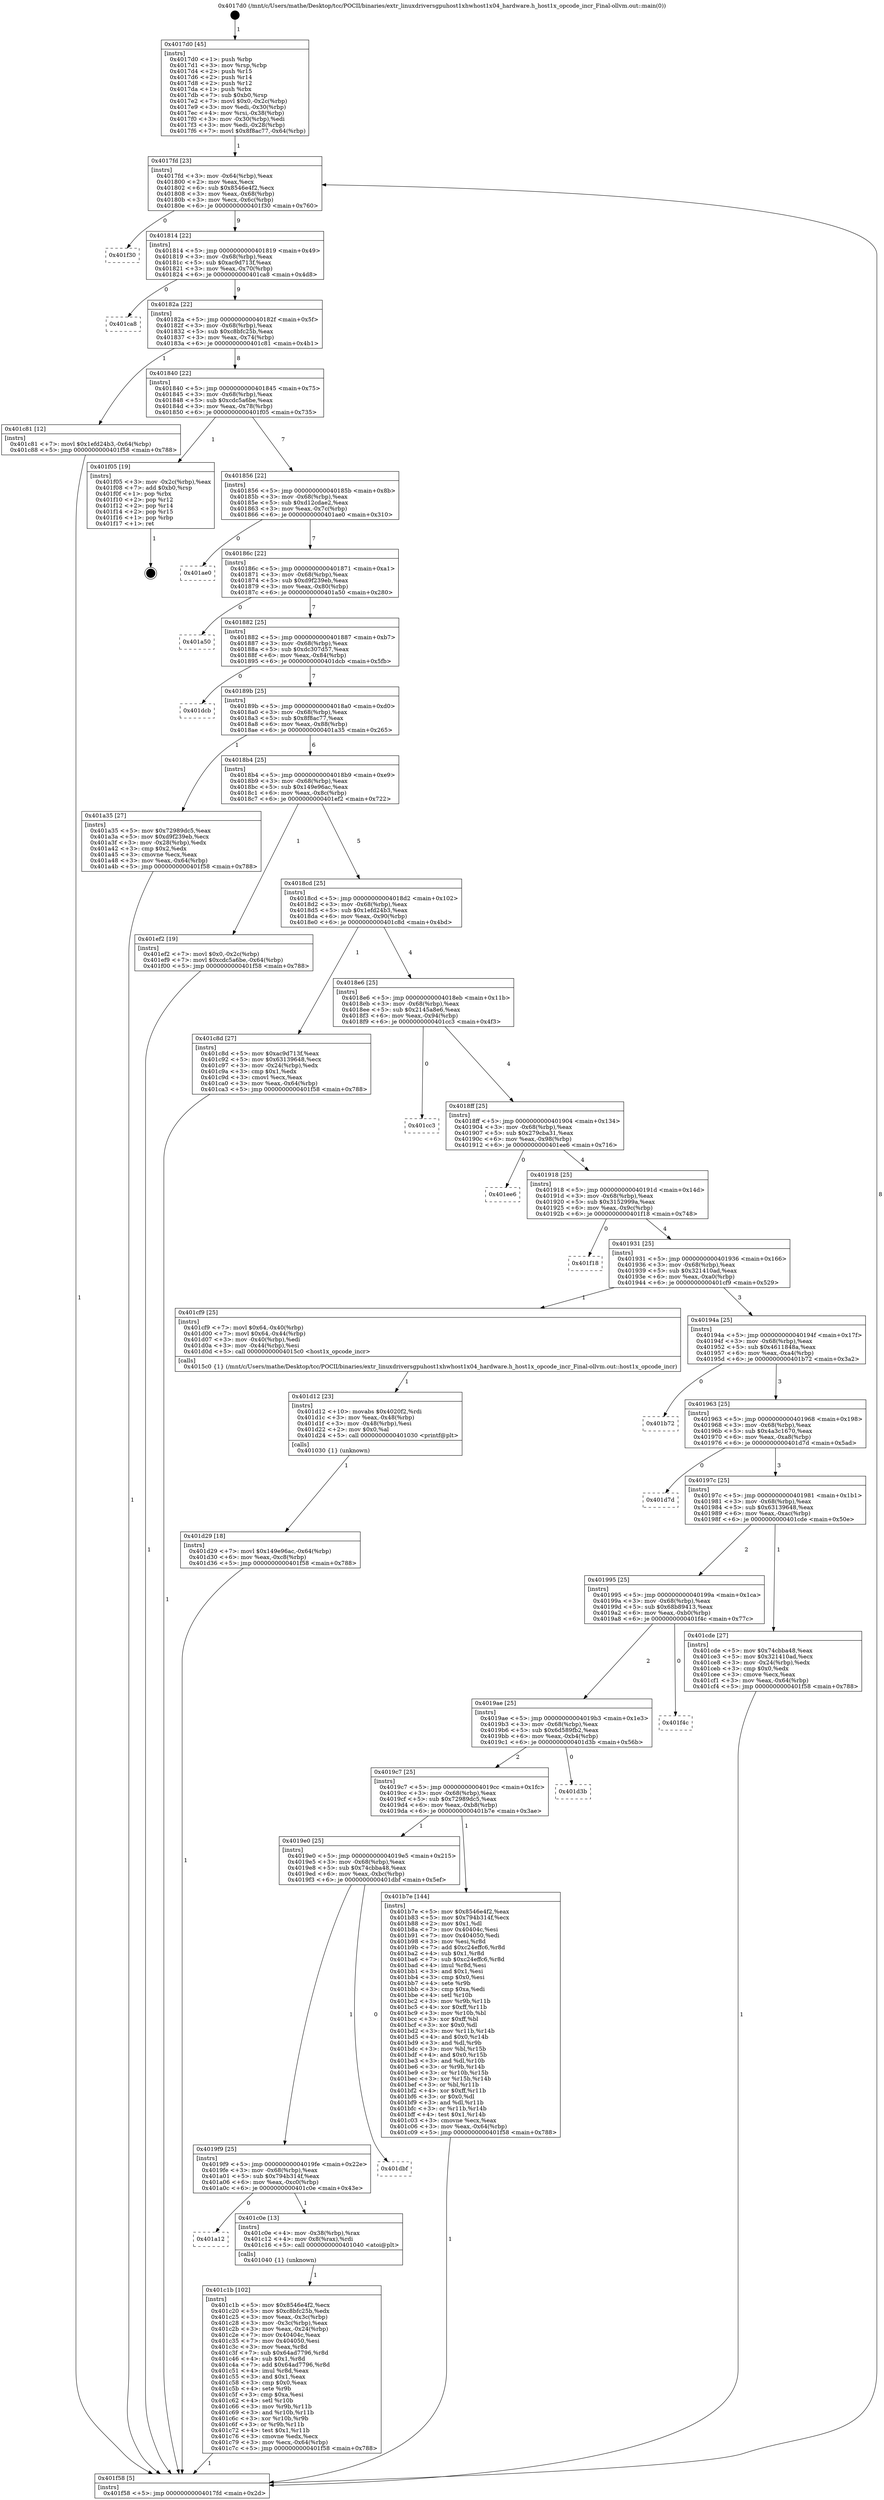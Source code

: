 digraph "0x4017d0" {
  label = "0x4017d0 (/mnt/c/Users/mathe/Desktop/tcc/POCII/binaries/extr_linuxdriversgpuhost1xhwhost1x04_hardware.h_host1x_opcode_incr_Final-ollvm.out::main(0))"
  labelloc = "t"
  node[shape=record]

  Entry [label="",width=0.3,height=0.3,shape=circle,fillcolor=black,style=filled]
  "0x4017fd" [label="{
     0x4017fd [23]\l
     | [instrs]\l
     &nbsp;&nbsp;0x4017fd \<+3\>: mov -0x64(%rbp),%eax\l
     &nbsp;&nbsp;0x401800 \<+2\>: mov %eax,%ecx\l
     &nbsp;&nbsp;0x401802 \<+6\>: sub $0x8546e4f2,%ecx\l
     &nbsp;&nbsp;0x401808 \<+3\>: mov %eax,-0x68(%rbp)\l
     &nbsp;&nbsp;0x40180b \<+3\>: mov %ecx,-0x6c(%rbp)\l
     &nbsp;&nbsp;0x40180e \<+6\>: je 0000000000401f30 \<main+0x760\>\l
  }"]
  "0x401f30" [label="{
     0x401f30\l
  }", style=dashed]
  "0x401814" [label="{
     0x401814 [22]\l
     | [instrs]\l
     &nbsp;&nbsp;0x401814 \<+5\>: jmp 0000000000401819 \<main+0x49\>\l
     &nbsp;&nbsp;0x401819 \<+3\>: mov -0x68(%rbp),%eax\l
     &nbsp;&nbsp;0x40181c \<+5\>: sub $0xac9d713f,%eax\l
     &nbsp;&nbsp;0x401821 \<+3\>: mov %eax,-0x70(%rbp)\l
     &nbsp;&nbsp;0x401824 \<+6\>: je 0000000000401ca8 \<main+0x4d8\>\l
  }"]
  Exit [label="",width=0.3,height=0.3,shape=circle,fillcolor=black,style=filled,peripheries=2]
  "0x401ca8" [label="{
     0x401ca8\l
  }", style=dashed]
  "0x40182a" [label="{
     0x40182a [22]\l
     | [instrs]\l
     &nbsp;&nbsp;0x40182a \<+5\>: jmp 000000000040182f \<main+0x5f\>\l
     &nbsp;&nbsp;0x40182f \<+3\>: mov -0x68(%rbp),%eax\l
     &nbsp;&nbsp;0x401832 \<+5\>: sub $0xc8bfc25b,%eax\l
     &nbsp;&nbsp;0x401837 \<+3\>: mov %eax,-0x74(%rbp)\l
     &nbsp;&nbsp;0x40183a \<+6\>: je 0000000000401c81 \<main+0x4b1\>\l
  }"]
  "0x401d29" [label="{
     0x401d29 [18]\l
     | [instrs]\l
     &nbsp;&nbsp;0x401d29 \<+7\>: movl $0x149e96ac,-0x64(%rbp)\l
     &nbsp;&nbsp;0x401d30 \<+6\>: mov %eax,-0xc8(%rbp)\l
     &nbsp;&nbsp;0x401d36 \<+5\>: jmp 0000000000401f58 \<main+0x788\>\l
  }"]
  "0x401c81" [label="{
     0x401c81 [12]\l
     | [instrs]\l
     &nbsp;&nbsp;0x401c81 \<+7\>: movl $0x1efd24b3,-0x64(%rbp)\l
     &nbsp;&nbsp;0x401c88 \<+5\>: jmp 0000000000401f58 \<main+0x788\>\l
  }"]
  "0x401840" [label="{
     0x401840 [22]\l
     | [instrs]\l
     &nbsp;&nbsp;0x401840 \<+5\>: jmp 0000000000401845 \<main+0x75\>\l
     &nbsp;&nbsp;0x401845 \<+3\>: mov -0x68(%rbp),%eax\l
     &nbsp;&nbsp;0x401848 \<+5\>: sub $0xcdc5a6be,%eax\l
     &nbsp;&nbsp;0x40184d \<+3\>: mov %eax,-0x78(%rbp)\l
     &nbsp;&nbsp;0x401850 \<+6\>: je 0000000000401f05 \<main+0x735\>\l
  }"]
  "0x401d12" [label="{
     0x401d12 [23]\l
     | [instrs]\l
     &nbsp;&nbsp;0x401d12 \<+10\>: movabs $0x4020f2,%rdi\l
     &nbsp;&nbsp;0x401d1c \<+3\>: mov %eax,-0x48(%rbp)\l
     &nbsp;&nbsp;0x401d1f \<+3\>: mov -0x48(%rbp),%esi\l
     &nbsp;&nbsp;0x401d22 \<+2\>: mov $0x0,%al\l
     &nbsp;&nbsp;0x401d24 \<+5\>: call 0000000000401030 \<printf@plt\>\l
     | [calls]\l
     &nbsp;&nbsp;0x401030 \{1\} (unknown)\l
  }"]
  "0x401f05" [label="{
     0x401f05 [19]\l
     | [instrs]\l
     &nbsp;&nbsp;0x401f05 \<+3\>: mov -0x2c(%rbp),%eax\l
     &nbsp;&nbsp;0x401f08 \<+7\>: add $0xb0,%rsp\l
     &nbsp;&nbsp;0x401f0f \<+1\>: pop %rbx\l
     &nbsp;&nbsp;0x401f10 \<+2\>: pop %r12\l
     &nbsp;&nbsp;0x401f12 \<+2\>: pop %r14\l
     &nbsp;&nbsp;0x401f14 \<+2\>: pop %r15\l
     &nbsp;&nbsp;0x401f16 \<+1\>: pop %rbp\l
     &nbsp;&nbsp;0x401f17 \<+1\>: ret\l
  }"]
  "0x401856" [label="{
     0x401856 [22]\l
     | [instrs]\l
     &nbsp;&nbsp;0x401856 \<+5\>: jmp 000000000040185b \<main+0x8b\>\l
     &nbsp;&nbsp;0x40185b \<+3\>: mov -0x68(%rbp),%eax\l
     &nbsp;&nbsp;0x40185e \<+5\>: sub $0xd12cdae2,%eax\l
     &nbsp;&nbsp;0x401863 \<+3\>: mov %eax,-0x7c(%rbp)\l
     &nbsp;&nbsp;0x401866 \<+6\>: je 0000000000401ae0 \<main+0x310\>\l
  }"]
  "0x401c1b" [label="{
     0x401c1b [102]\l
     | [instrs]\l
     &nbsp;&nbsp;0x401c1b \<+5\>: mov $0x8546e4f2,%ecx\l
     &nbsp;&nbsp;0x401c20 \<+5\>: mov $0xc8bfc25b,%edx\l
     &nbsp;&nbsp;0x401c25 \<+3\>: mov %eax,-0x3c(%rbp)\l
     &nbsp;&nbsp;0x401c28 \<+3\>: mov -0x3c(%rbp),%eax\l
     &nbsp;&nbsp;0x401c2b \<+3\>: mov %eax,-0x24(%rbp)\l
     &nbsp;&nbsp;0x401c2e \<+7\>: mov 0x40404c,%eax\l
     &nbsp;&nbsp;0x401c35 \<+7\>: mov 0x404050,%esi\l
     &nbsp;&nbsp;0x401c3c \<+3\>: mov %eax,%r8d\l
     &nbsp;&nbsp;0x401c3f \<+7\>: sub $0x64ad7796,%r8d\l
     &nbsp;&nbsp;0x401c46 \<+4\>: sub $0x1,%r8d\l
     &nbsp;&nbsp;0x401c4a \<+7\>: add $0x64ad7796,%r8d\l
     &nbsp;&nbsp;0x401c51 \<+4\>: imul %r8d,%eax\l
     &nbsp;&nbsp;0x401c55 \<+3\>: and $0x1,%eax\l
     &nbsp;&nbsp;0x401c58 \<+3\>: cmp $0x0,%eax\l
     &nbsp;&nbsp;0x401c5b \<+4\>: sete %r9b\l
     &nbsp;&nbsp;0x401c5f \<+3\>: cmp $0xa,%esi\l
     &nbsp;&nbsp;0x401c62 \<+4\>: setl %r10b\l
     &nbsp;&nbsp;0x401c66 \<+3\>: mov %r9b,%r11b\l
     &nbsp;&nbsp;0x401c69 \<+3\>: and %r10b,%r11b\l
     &nbsp;&nbsp;0x401c6c \<+3\>: xor %r10b,%r9b\l
     &nbsp;&nbsp;0x401c6f \<+3\>: or %r9b,%r11b\l
     &nbsp;&nbsp;0x401c72 \<+4\>: test $0x1,%r11b\l
     &nbsp;&nbsp;0x401c76 \<+3\>: cmovne %edx,%ecx\l
     &nbsp;&nbsp;0x401c79 \<+3\>: mov %ecx,-0x64(%rbp)\l
     &nbsp;&nbsp;0x401c7c \<+5\>: jmp 0000000000401f58 \<main+0x788\>\l
  }"]
  "0x401ae0" [label="{
     0x401ae0\l
  }", style=dashed]
  "0x40186c" [label="{
     0x40186c [22]\l
     | [instrs]\l
     &nbsp;&nbsp;0x40186c \<+5\>: jmp 0000000000401871 \<main+0xa1\>\l
     &nbsp;&nbsp;0x401871 \<+3\>: mov -0x68(%rbp),%eax\l
     &nbsp;&nbsp;0x401874 \<+5\>: sub $0xd9f239eb,%eax\l
     &nbsp;&nbsp;0x401879 \<+3\>: mov %eax,-0x80(%rbp)\l
     &nbsp;&nbsp;0x40187c \<+6\>: je 0000000000401a50 \<main+0x280\>\l
  }"]
  "0x401a12" [label="{
     0x401a12\l
  }", style=dashed]
  "0x401a50" [label="{
     0x401a50\l
  }", style=dashed]
  "0x401882" [label="{
     0x401882 [25]\l
     | [instrs]\l
     &nbsp;&nbsp;0x401882 \<+5\>: jmp 0000000000401887 \<main+0xb7\>\l
     &nbsp;&nbsp;0x401887 \<+3\>: mov -0x68(%rbp),%eax\l
     &nbsp;&nbsp;0x40188a \<+5\>: sub $0xdc307d57,%eax\l
     &nbsp;&nbsp;0x40188f \<+6\>: mov %eax,-0x84(%rbp)\l
     &nbsp;&nbsp;0x401895 \<+6\>: je 0000000000401dcb \<main+0x5fb\>\l
  }"]
  "0x401c0e" [label="{
     0x401c0e [13]\l
     | [instrs]\l
     &nbsp;&nbsp;0x401c0e \<+4\>: mov -0x38(%rbp),%rax\l
     &nbsp;&nbsp;0x401c12 \<+4\>: mov 0x8(%rax),%rdi\l
     &nbsp;&nbsp;0x401c16 \<+5\>: call 0000000000401040 \<atoi@plt\>\l
     | [calls]\l
     &nbsp;&nbsp;0x401040 \{1\} (unknown)\l
  }"]
  "0x401dcb" [label="{
     0x401dcb\l
  }", style=dashed]
  "0x40189b" [label="{
     0x40189b [25]\l
     | [instrs]\l
     &nbsp;&nbsp;0x40189b \<+5\>: jmp 00000000004018a0 \<main+0xd0\>\l
     &nbsp;&nbsp;0x4018a0 \<+3\>: mov -0x68(%rbp),%eax\l
     &nbsp;&nbsp;0x4018a3 \<+5\>: sub $0x8f8ac77,%eax\l
     &nbsp;&nbsp;0x4018a8 \<+6\>: mov %eax,-0x88(%rbp)\l
     &nbsp;&nbsp;0x4018ae \<+6\>: je 0000000000401a35 \<main+0x265\>\l
  }"]
  "0x4019f9" [label="{
     0x4019f9 [25]\l
     | [instrs]\l
     &nbsp;&nbsp;0x4019f9 \<+5\>: jmp 00000000004019fe \<main+0x22e\>\l
     &nbsp;&nbsp;0x4019fe \<+3\>: mov -0x68(%rbp),%eax\l
     &nbsp;&nbsp;0x401a01 \<+5\>: sub $0x794b314f,%eax\l
     &nbsp;&nbsp;0x401a06 \<+6\>: mov %eax,-0xc0(%rbp)\l
     &nbsp;&nbsp;0x401a0c \<+6\>: je 0000000000401c0e \<main+0x43e\>\l
  }"]
  "0x401a35" [label="{
     0x401a35 [27]\l
     | [instrs]\l
     &nbsp;&nbsp;0x401a35 \<+5\>: mov $0x72989dc5,%eax\l
     &nbsp;&nbsp;0x401a3a \<+5\>: mov $0xd9f239eb,%ecx\l
     &nbsp;&nbsp;0x401a3f \<+3\>: mov -0x28(%rbp),%edx\l
     &nbsp;&nbsp;0x401a42 \<+3\>: cmp $0x2,%edx\l
     &nbsp;&nbsp;0x401a45 \<+3\>: cmovne %ecx,%eax\l
     &nbsp;&nbsp;0x401a48 \<+3\>: mov %eax,-0x64(%rbp)\l
     &nbsp;&nbsp;0x401a4b \<+5\>: jmp 0000000000401f58 \<main+0x788\>\l
  }"]
  "0x4018b4" [label="{
     0x4018b4 [25]\l
     | [instrs]\l
     &nbsp;&nbsp;0x4018b4 \<+5\>: jmp 00000000004018b9 \<main+0xe9\>\l
     &nbsp;&nbsp;0x4018b9 \<+3\>: mov -0x68(%rbp),%eax\l
     &nbsp;&nbsp;0x4018bc \<+5\>: sub $0x149e96ac,%eax\l
     &nbsp;&nbsp;0x4018c1 \<+6\>: mov %eax,-0x8c(%rbp)\l
     &nbsp;&nbsp;0x4018c7 \<+6\>: je 0000000000401ef2 \<main+0x722\>\l
  }"]
  "0x401f58" [label="{
     0x401f58 [5]\l
     | [instrs]\l
     &nbsp;&nbsp;0x401f58 \<+5\>: jmp 00000000004017fd \<main+0x2d\>\l
  }"]
  "0x4017d0" [label="{
     0x4017d0 [45]\l
     | [instrs]\l
     &nbsp;&nbsp;0x4017d0 \<+1\>: push %rbp\l
     &nbsp;&nbsp;0x4017d1 \<+3\>: mov %rsp,%rbp\l
     &nbsp;&nbsp;0x4017d4 \<+2\>: push %r15\l
     &nbsp;&nbsp;0x4017d6 \<+2\>: push %r14\l
     &nbsp;&nbsp;0x4017d8 \<+2\>: push %r12\l
     &nbsp;&nbsp;0x4017da \<+1\>: push %rbx\l
     &nbsp;&nbsp;0x4017db \<+7\>: sub $0xb0,%rsp\l
     &nbsp;&nbsp;0x4017e2 \<+7\>: movl $0x0,-0x2c(%rbp)\l
     &nbsp;&nbsp;0x4017e9 \<+3\>: mov %edi,-0x30(%rbp)\l
     &nbsp;&nbsp;0x4017ec \<+4\>: mov %rsi,-0x38(%rbp)\l
     &nbsp;&nbsp;0x4017f0 \<+3\>: mov -0x30(%rbp),%edi\l
     &nbsp;&nbsp;0x4017f3 \<+3\>: mov %edi,-0x28(%rbp)\l
     &nbsp;&nbsp;0x4017f6 \<+7\>: movl $0x8f8ac77,-0x64(%rbp)\l
  }"]
  "0x401dbf" [label="{
     0x401dbf\l
  }", style=dashed]
  "0x401ef2" [label="{
     0x401ef2 [19]\l
     | [instrs]\l
     &nbsp;&nbsp;0x401ef2 \<+7\>: movl $0x0,-0x2c(%rbp)\l
     &nbsp;&nbsp;0x401ef9 \<+7\>: movl $0xcdc5a6be,-0x64(%rbp)\l
     &nbsp;&nbsp;0x401f00 \<+5\>: jmp 0000000000401f58 \<main+0x788\>\l
  }"]
  "0x4018cd" [label="{
     0x4018cd [25]\l
     | [instrs]\l
     &nbsp;&nbsp;0x4018cd \<+5\>: jmp 00000000004018d2 \<main+0x102\>\l
     &nbsp;&nbsp;0x4018d2 \<+3\>: mov -0x68(%rbp),%eax\l
     &nbsp;&nbsp;0x4018d5 \<+5\>: sub $0x1efd24b3,%eax\l
     &nbsp;&nbsp;0x4018da \<+6\>: mov %eax,-0x90(%rbp)\l
     &nbsp;&nbsp;0x4018e0 \<+6\>: je 0000000000401c8d \<main+0x4bd\>\l
  }"]
  "0x4019e0" [label="{
     0x4019e0 [25]\l
     | [instrs]\l
     &nbsp;&nbsp;0x4019e0 \<+5\>: jmp 00000000004019e5 \<main+0x215\>\l
     &nbsp;&nbsp;0x4019e5 \<+3\>: mov -0x68(%rbp),%eax\l
     &nbsp;&nbsp;0x4019e8 \<+5\>: sub $0x74cbba48,%eax\l
     &nbsp;&nbsp;0x4019ed \<+6\>: mov %eax,-0xbc(%rbp)\l
     &nbsp;&nbsp;0x4019f3 \<+6\>: je 0000000000401dbf \<main+0x5ef\>\l
  }"]
  "0x401c8d" [label="{
     0x401c8d [27]\l
     | [instrs]\l
     &nbsp;&nbsp;0x401c8d \<+5\>: mov $0xac9d713f,%eax\l
     &nbsp;&nbsp;0x401c92 \<+5\>: mov $0x63139648,%ecx\l
     &nbsp;&nbsp;0x401c97 \<+3\>: mov -0x24(%rbp),%edx\l
     &nbsp;&nbsp;0x401c9a \<+3\>: cmp $0x1,%edx\l
     &nbsp;&nbsp;0x401c9d \<+3\>: cmovl %ecx,%eax\l
     &nbsp;&nbsp;0x401ca0 \<+3\>: mov %eax,-0x64(%rbp)\l
     &nbsp;&nbsp;0x401ca3 \<+5\>: jmp 0000000000401f58 \<main+0x788\>\l
  }"]
  "0x4018e6" [label="{
     0x4018e6 [25]\l
     | [instrs]\l
     &nbsp;&nbsp;0x4018e6 \<+5\>: jmp 00000000004018eb \<main+0x11b\>\l
     &nbsp;&nbsp;0x4018eb \<+3\>: mov -0x68(%rbp),%eax\l
     &nbsp;&nbsp;0x4018ee \<+5\>: sub $0x2145a8e6,%eax\l
     &nbsp;&nbsp;0x4018f3 \<+6\>: mov %eax,-0x94(%rbp)\l
     &nbsp;&nbsp;0x4018f9 \<+6\>: je 0000000000401cc3 \<main+0x4f3\>\l
  }"]
  "0x401b7e" [label="{
     0x401b7e [144]\l
     | [instrs]\l
     &nbsp;&nbsp;0x401b7e \<+5\>: mov $0x8546e4f2,%eax\l
     &nbsp;&nbsp;0x401b83 \<+5\>: mov $0x794b314f,%ecx\l
     &nbsp;&nbsp;0x401b88 \<+2\>: mov $0x1,%dl\l
     &nbsp;&nbsp;0x401b8a \<+7\>: mov 0x40404c,%esi\l
     &nbsp;&nbsp;0x401b91 \<+7\>: mov 0x404050,%edi\l
     &nbsp;&nbsp;0x401b98 \<+3\>: mov %esi,%r8d\l
     &nbsp;&nbsp;0x401b9b \<+7\>: add $0xc24effc6,%r8d\l
     &nbsp;&nbsp;0x401ba2 \<+4\>: sub $0x1,%r8d\l
     &nbsp;&nbsp;0x401ba6 \<+7\>: sub $0xc24effc6,%r8d\l
     &nbsp;&nbsp;0x401bad \<+4\>: imul %r8d,%esi\l
     &nbsp;&nbsp;0x401bb1 \<+3\>: and $0x1,%esi\l
     &nbsp;&nbsp;0x401bb4 \<+3\>: cmp $0x0,%esi\l
     &nbsp;&nbsp;0x401bb7 \<+4\>: sete %r9b\l
     &nbsp;&nbsp;0x401bbb \<+3\>: cmp $0xa,%edi\l
     &nbsp;&nbsp;0x401bbe \<+4\>: setl %r10b\l
     &nbsp;&nbsp;0x401bc2 \<+3\>: mov %r9b,%r11b\l
     &nbsp;&nbsp;0x401bc5 \<+4\>: xor $0xff,%r11b\l
     &nbsp;&nbsp;0x401bc9 \<+3\>: mov %r10b,%bl\l
     &nbsp;&nbsp;0x401bcc \<+3\>: xor $0xff,%bl\l
     &nbsp;&nbsp;0x401bcf \<+3\>: xor $0x0,%dl\l
     &nbsp;&nbsp;0x401bd2 \<+3\>: mov %r11b,%r14b\l
     &nbsp;&nbsp;0x401bd5 \<+4\>: and $0x0,%r14b\l
     &nbsp;&nbsp;0x401bd9 \<+3\>: and %dl,%r9b\l
     &nbsp;&nbsp;0x401bdc \<+3\>: mov %bl,%r15b\l
     &nbsp;&nbsp;0x401bdf \<+4\>: and $0x0,%r15b\l
     &nbsp;&nbsp;0x401be3 \<+3\>: and %dl,%r10b\l
     &nbsp;&nbsp;0x401be6 \<+3\>: or %r9b,%r14b\l
     &nbsp;&nbsp;0x401be9 \<+3\>: or %r10b,%r15b\l
     &nbsp;&nbsp;0x401bec \<+3\>: xor %r15b,%r14b\l
     &nbsp;&nbsp;0x401bef \<+3\>: or %bl,%r11b\l
     &nbsp;&nbsp;0x401bf2 \<+4\>: xor $0xff,%r11b\l
     &nbsp;&nbsp;0x401bf6 \<+3\>: or $0x0,%dl\l
     &nbsp;&nbsp;0x401bf9 \<+3\>: and %dl,%r11b\l
     &nbsp;&nbsp;0x401bfc \<+3\>: or %r11b,%r14b\l
     &nbsp;&nbsp;0x401bff \<+4\>: test $0x1,%r14b\l
     &nbsp;&nbsp;0x401c03 \<+3\>: cmovne %ecx,%eax\l
     &nbsp;&nbsp;0x401c06 \<+3\>: mov %eax,-0x64(%rbp)\l
     &nbsp;&nbsp;0x401c09 \<+5\>: jmp 0000000000401f58 \<main+0x788\>\l
  }"]
  "0x401cc3" [label="{
     0x401cc3\l
  }", style=dashed]
  "0x4018ff" [label="{
     0x4018ff [25]\l
     | [instrs]\l
     &nbsp;&nbsp;0x4018ff \<+5\>: jmp 0000000000401904 \<main+0x134\>\l
     &nbsp;&nbsp;0x401904 \<+3\>: mov -0x68(%rbp),%eax\l
     &nbsp;&nbsp;0x401907 \<+5\>: sub $0x279cba31,%eax\l
     &nbsp;&nbsp;0x40190c \<+6\>: mov %eax,-0x98(%rbp)\l
     &nbsp;&nbsp;0x401912 \<+6\>: je 0000000000401ee6 \<main+0x716\>\l
  }"]
  "0x4019c7" [label="{
     0x4019c7 [25]\l
     | [instrs]\l
     &nbsp;&nbsp;0x4019c7 \<+5\>: jmp 00000000004019cc \<main+0x1fc\>\l
     &nbsp;&nbsp;0x4019cc \<+3\>: mov -0x68(%rbp),%eax\l
     &nbsp;&nbsp;0x4019cf \<+5\>: sub $0x72989dc5,%eax\l
     &nbsp;&nbsp;0x4019d4 \<+6\>: mov %eax,-0xb8(%rbp)\l
     &nbsp;&nbsp;0x4019da \<+6\>: je 0000000000401b7e \<main+0x3ae\>\l
  }"]
  "0x401ee6" [label="{
     0x401ee6\l
  }", style=dashed]
  "0x401918" [label="{
     0x401918 [25]\l
     | [instrs]\l
     &nbsp;&nbsp;0x401918 \<+5\>: jmp 000000000040191d \<main+0x14d\>\l
     &nbsp;&nbsp;0x40191d \<+3\>: mov -0x68(%rbp),%eax\l
     &nbsp;&nbsp;0x401920 \<+5\>: sub $0x3152999a,%eax\l
     &nbsp;&nbsp;0x401925 \<+6\>: mov %eax,-0x9c(%rbp)\l
     &nbsp;&nbsp;0x40192b \<+6\>: je 0000000000401f18 \<main+0x748\>\l
  }"]
  "0x401d3b" [label="{
     0x401d3b\l
  }", style=dashed]
  "0x401f18" [label="{
     0x401f18\l
  }", style=dashed]
  "0x401931" [label="{
     0x401931 [25]\l
     | [instrs]\l
     &nbsp;&nbsp;0x401931 \<+5\>: jmp 0000000000401936 \<main+0x166\>\l
     &nbsp;&nbsp;0x401936 \<+3\>: mov -0x68(%rbp),%eax\l
     &nbsp;&nbsp;0x401939 \<+5\>: sub $0x321410ad,%eax\l
     &nbsp;&nbsp;0x40193e \<+6\>: mov %eax,-0xa0(%rbp)\l
     &nbsp;&nbsp;0x401944 \<+6\>: je 0000000000401cf9 \<main+0x529\>\l
  }"]
  "0x4019ae" [label="{
     0x4019ae [25]\l
     | [instrs]\l
     &nbsp;&nbsp;0x4019ae \<+5\>: jmp 00000000004019b3 \<main+0x1e3\>\l
     &nbsp;&nbsp;0x4019b3 \<+3\>: mov -0x68(%rbp),%eax\l
     &nbsp;&nbsp;0x4019b6 \<+5\>: sub $0x6d589fb2,%eax\l
     &nbsp;&nbsp;0x4019bb \<+6\>: mov %eax,-0xb4(%rbp)\l
     &nbsp;&nbsp;0x4019c1 \<+6\>: je 0000000000401d3b \<main+0x56b\>\l
  }"]
  "0x401cf9" [label="{
     0x401cf9 [25]\l
     | [instrs]\l
     &nbsp;&nbsp;0x401cf9 \<+7\>: movl $0x64,-0x40(%rbp)\l
     &nbsp;&nbsp;0x401d00 \<+7\>: movl $0x64,-0x44(%rbp)\l
     &nbsp;&nbsp;0x401d07 \<+3\>: mov -0x40(%rbp),%edi\l
     &nbsp;&nbsp;0x401d0a \<+3\>: mov -0x44(%rbp),%esi\l
     &nbsp;&nbsp;0x401d0d \<+5\>: call 00000000004015c0 \<host1x_opcode_incr\>\l
     | [calls]\l
     &nbsp;&nbsp;0x4015c0 \{1\} (/mnt/c/Users/mathe/Desktop/tcc/POCII/binaries/extr_linuxdriversgpuhost1xhwhost1x04_hardware.h_host1x_opcode_incr_Final-ollvm.out::host1x_opcode_incr)\l
  }"]
  "0x40194a" [label="{
     0x40194a [25]\l
     | [instrs]\l
     &nbsp;&nbsp;0x40194a \<+5\>: jmp 000000000040194f \<main+0x17f\>\l
     &nbsp;&nbsp;0x40194f \<+3\>: mov -0x68(%rbp),%eax\l
     &nbsp;&nbsp;0x401952 \<+5\>: sub $0x4611848a,%eax\l
     &nbsp;&nbsp;0x401957 \<+6\>: mov %eax,-0xa4(%rbp)\l
     &nbsp;&nbsp;0x40195d \<+6\>: je 0000000000401b72 \<main+0x3a2\>\l
  }"]
  "0x401f4c" [label="{
     0x401f4c\l
  }", style=dashed]
  "0x401b72" [label="{
     0x401b72\l
  }", style=dashed]
  "0x401963" [label="{
     0x401963 [25]\l
     | [instrs]\l
     &nbsp;&nbsp;0x401963 \<+5\>: jmp 0000000000401968 \<main+0x198\>\l
     &nbsp;&nbsp;0x401968 \<+3\>: mov -0x68(%rbp),%eax\l
     &nbsp;&nbsp;0x40196b \<+5\>: sub $0x4a3c1670,%eax\l
     &nbsp;&nbsp;0x401970 \<+6\>: mov %eax,-0xa8(%rbp)\l
     &nbsp;&nbsp;0x401976 \<+6\>: je 0000000000401d7d \<main+0x5ad\>\l
  }"]
  "0x401995" [label="{
     0x401995 [25]\l
     | [instrs]\l
     &nbsp;&nbsp;0x401995 \<+5\>: jmp 000000000040199a \<main+0x1ca\>\l
     &nbsp;&nbsp;0x40199a \<+3\>: mov -0x68(%rbp),%eax\l
     &nbsp;&nbsp;0x40199d \<+5\>: sub $0x68b89413,%eax\l
     &nbsp;&nbsp;0x4019a2 \<+6\>: mov %eax,-0xb0(%rbp)\l
     &nbsp;&nbsp;0x4019a8 \<+6\>: je 0000000000401f4c \<main+0x77c\>\l
  }"]
  "0x401d7d" [label="{
     0x401d7d\l
  }", style=dashed]
  "0x40197c" [label="{
     0x40197c [25]\l
     | [instrs]\l
     &nbsp;&nbsp;0x40197c \<+5\>: jmp 0000000000401981 \<main+0x1b1\>\l
     &nbsp;&nbsp;0x401981 \<+3\>: mov -0x68(%rbp),%eax\l
     &nbsp;&nbsp;0x401984 \<+5\>: sub $0x63139648,%eax\l
     &nbsp;&nbsp;0x401989 \<+6\>: mov %eax,-0xac(%rbp)\l
     &nbsp;&nbsp;0x40198f \<+6\>: je 0000000000401cde \<main+0x50e\>\l
  }"]
  "0x401cde" [label="{
     0x401cde [27]\l
     | [instrs]\l
     &nbsp;&nbsp;0x401cde \<+5\>: mov $0x74cbba48,%eax\l
     &nbsp;&nbsp;0x401ce3 \<+5\>: mov $0x321410ad,%ecx\l
     &nbsp;&nbsp;0x401ce8 \<+3\>: mov -0x24(%rbp),%edx\l
     &nbsp;&nbsp;0x401ceb \<+3\>: cmp $0x0,%edx\l
     &nbsp;&nbsp;0x401cee \<+3\>: cmove %ecx,%eax\l
     &nbsp;&nbsp;0x401cf1 \<+3\>: mov %eax,-0x64(%rbp)\l
     &nbsp;&nbsp;0x401cf4 \<+5\>: jmp 0000000000401f58 \<main+0x788\>\l
  }"]
  Entry -> "0x4017d0" [label=" 1"]
  "0x4017fd" -> "0x401f30" [label=" 0"]
  "0x4017fd" -> "0x401814" [label=" 9"]
  "0x401f05" -> Exit [label=" 1"]
  "0x401814" -> "0x401ca8" [label=" 0"]
  "0x401814" -> "0x40182a" [label=" 9"]
  "0x401ef2" -> "0x401f58" [label=" 1"]
  "0x40182a" -> "0x401c81" [label=" 1"]
  "0x40182a" -> "0x401840" [label=" 8"]
  "0x401d29" -> "0x401f58" [label=" 1"]
  "0x401840" -> "0x401f05" [label=" 1"]
  "0x401840" -> "0x401856" [label=" 7"]
  "0x401d12" -> "0x401d29" [label=" 1"]
  "0x401856" -> "0x401ae0" [label=" 0"]
  "0x401856" -> "0x40186c" [label=" 7"]
  "0x401cf9" -> "0x401d12" [label=" 1"]
  "0x40186c" -> "0x401a50" [label=" 0"]
  "0x40186c" -> "0x401882" [label=" 7"]
  "0x401cde" -> "0x401f58" [label=" 1"]
  "0x401882" -> "0x401dcb" [label=" 0"]
  "0x401882" -> "0x40189b" [label=" 7"]
  "0x401c8d" -> "0x401f58" [label=" 1"]
  "0x40189b" -> "0x401a35" [label=" 1"]
  "0x40189b" -> "0x4018b4" [label=" 6"]
  "0x401a35" -> "0x401f58" [label=" 1"]
  "0x4017d0" -> "0x4017fd" [label=" 1"]
  "0x401f58" -> "0x4017fd" [label=" 8"]
  "0x401c1b" -> "0x401f58" [label=" 1"]
  "0x4018b4" -> "0x401ef2" [label=" 1"]
  "0x4018b4" -> "0x4018cd" [label=" 5"]
  "0x401c0e" -> "0x401c1b" [label=" 1"]
  "0x4018cd" -> "0x401c8d" [label=" 1"]
  "0x4018cd" -> "0x4018e6" [label=" 4"]
  "0x4019f9" -> "0x401c0e" [label=" 1"]
  "0x4018e6" -> "0x401cc3" [label=" 0"]
  "0x4018e6" -> "0x4018ff" [label=" 4"]
  "0x401c81" -> "0x401f58" [label=" 1"]
  "0x4018ff" -> "0x401ee6" [label=" 0"]
  "0x4018ff" -> "0x401918" [label=" 4"]
  "0x4019e0" -> "0x401dbf" [label=" 0"]
  "0x401918" -> "0x401f18" [label=" 0"]
  "0x401918" -> "0x401931" [label=" 4"]
  "0x4019f9" -> "0x401a12" [label=" 0"]
  "0x401931" -> "0x401cf9" [label=" 1"]
  "0x401931" -> "0x40194a" [label=" 3"]
  "0x4019c7" -> "0x4019e0" [label=" 1"]
  "0x40194a" -> "0x401b72" [label=" 0"]
  "0x40194a" -> "0x401963" [label=" 3"]
  "0x4019c7" -> "0x401b7e" [label=" 1"]
  "0x401963" -> "0x401d7d" [label=" 0"]
  "0x401963" -> "0x40197c" [label=" 3"]
  "0x4019ae" -> "0x4019c7" [label=" 2"]
  "0x40197c" -> "0x401cde" [label=" 1"]
  "0x40197c" -> "0x401995" [label=" 2"]
  "0x4019e0" -> "0x4019f9" [label=" 1"]
  "0x401995" -> "0x401f4c" [label=" 0"]
  "0x401995" -> "0x4019ae" [label=" 2"]
  "0x401b7e" -> "0x401f58" [label=" 1"]
  "0x4019ae" -> "0x401d3b" [label=" 0"]
}
